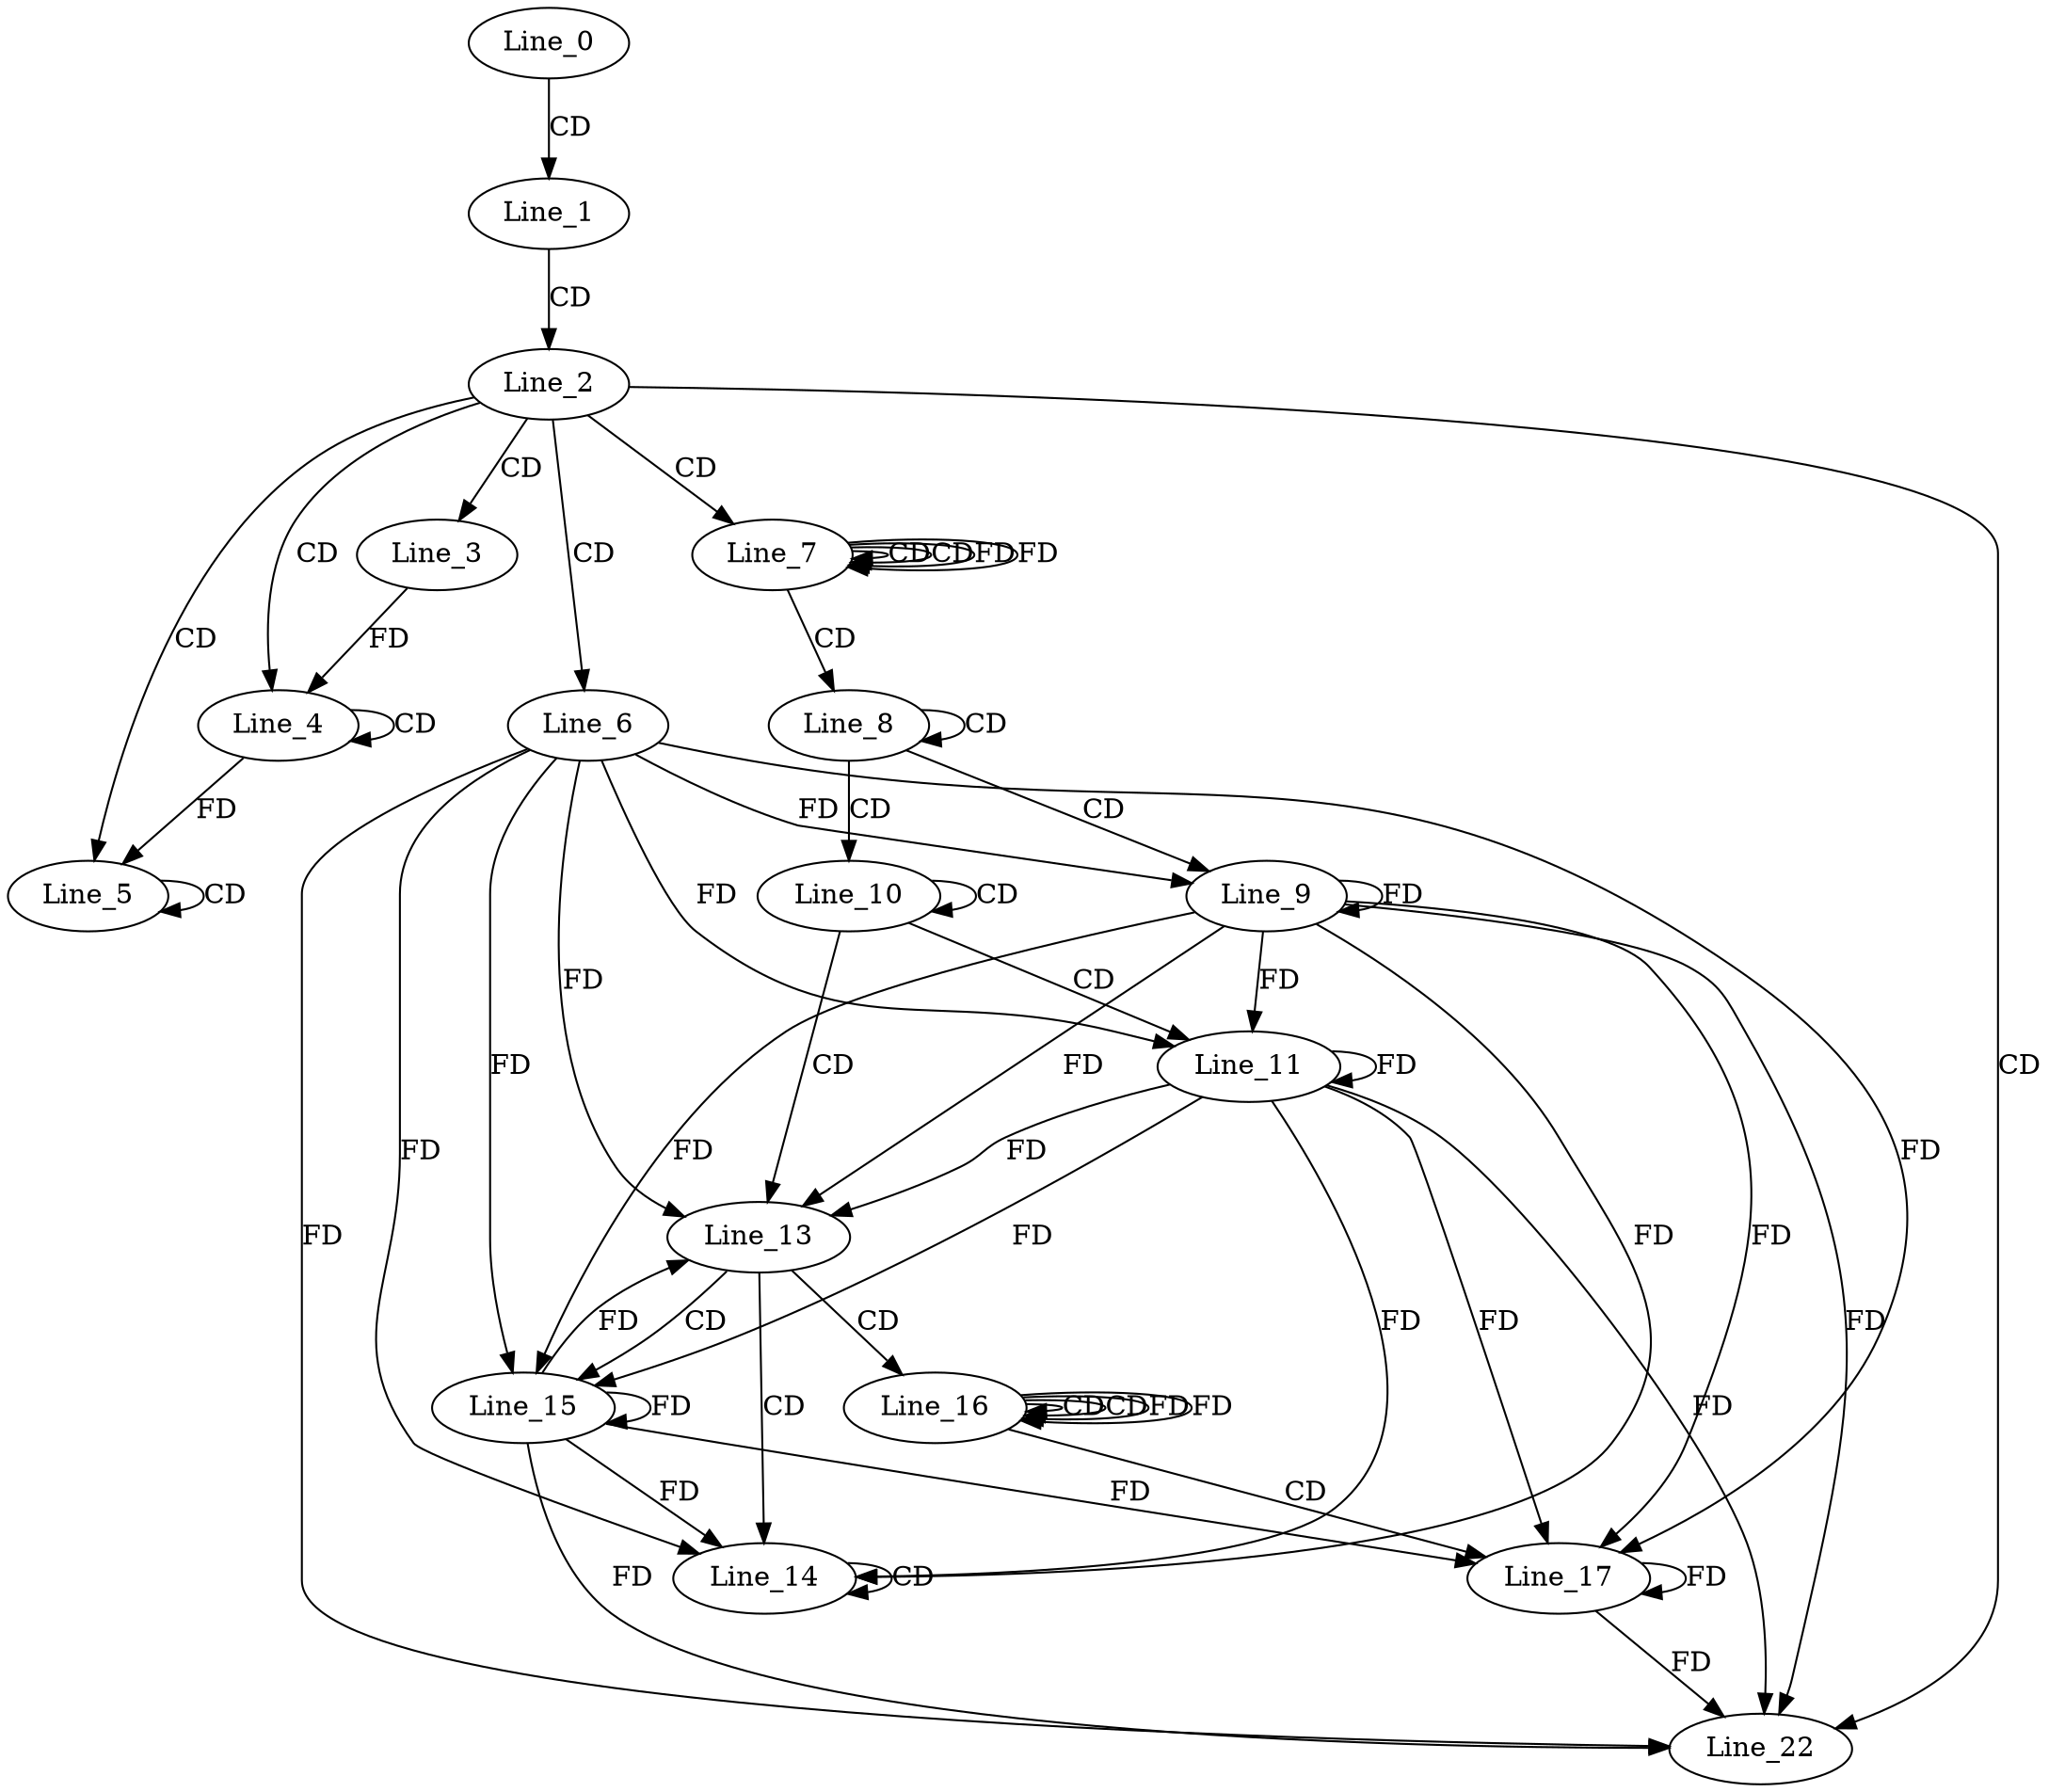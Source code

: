 digraph G {
  Line_0;
  Line_1;
  Line_2;
  Line_3;
  Line_4;
  Line_4;
  Line_5;
  Line_5;
  Line_6;
  Line_7;
  Line_7;
  Line_7;
  Line_8;
  Line_8;
  Line_9;
  Line_10;
  Line_10;
  Line_11;
  Line_13;
  Line_13;
  Line_14;
  Line_14;
  Line_15;
  Line_16;
  Line_16;
  Line_16;
  Line_17;
  Line_22;
  Line_0 -> Line_1 [ label="CD" ];
  Line_1 -> Line_2 [ label="CD" ];
  Line_2 -> Line_3 [ label="CD" ];
  Line_2 -> Line_4 [ label="CD" ];
  Line_4 -> Line_4 [ label="CD" ];
  Line_3 -> Line_4 [ label="FD" ];
  Line_2 -> Line_5 [ label="CD" ];
  Line_5 -> Line_5 [ label="CD" ];
  Line_4 -> Line_5 [ label="FD" ];
  Line_2 -> Line_6 [ label="CD" ];
  Line_2 -> Line_7 [ label="CD" ];
  Line_7 -> Line_7 [ label="CD" ];
  Line_7 -> Line_7 [ label="CD" ];
  Line_7 -> Line_7 [ label="FD" ];
  Line_7 -> Line_8 [ label="CD" ];
  Line_8 -> Line_8 [ label="CD" ];
  Line_8 -> Line_9 [ label="CD" ];
  Line_9 -> Line_9 [ label="FD" ];
  Line_6 -> Line_9 [ label="FD" ];
  Line_8 -> Line_10 [ label="CD" ];
  Line_10 -> Line_10 [ label="CD" ];
  Line_10 -> Line_11 [ label="CD" ];
  Line_9 -> Line_11 [ label="FD" ];
  Line_11 -> Line_11 [ label="FD" ];
  Line_6 -> Line_11 [ label="FD" ];
  Line_10 -> Line_13 [ label="CD" ];
  Line_9 -> Line_13 [ label="FD" ];
  Line_11 -> Line_13 [ label="FD" ];
  Line_6 -> Line_13 [ label="FD" ];
  Line_13 -> Line_14 [ label="CD" ];
  Line_14 -> Line_14 [ label="CD" ];
  Line_9 -> Line_14 [ label="FD" ];
  Line_11 -> Line_14 [ label="FD" ];
  Line_6 -> Line_14 [ label="FD" ];
  Line_13 -> Line_15 [ label="CD" ];
  Line_9 -> Line_15 [ label="FD" ];
  Line_11 -> Line_15 [ label="FD" ];
  Line_15 -> Line_15 [ label="FD" ];
  Line_6 -> Line_15 [ label="FD" ];
  Line_13 -> Line_16 [ label="CD" ];
  Line_16 -> Line_16 [ label="CD" ];
  Line_16 -> Line_16 [ label="CD" ];
  Line_16 -> Line_16 [ label="FD" ];
  Line_16 -> Line_17 [ label="CD" ];
  Line_17 -> Line_17 [ label="FD" ];
  Line_9 -> Line_17 [ label="FD" ];
  Line_11 -> Line_17 [ label="FD" ];
  Line_15 -> Line_17 [ label="FD" ];
  Line_6 -> Line_17 [ label="FD" ];
  Line_2 -> Line_22 [ label="CD" ];
  Line_17 -> Line_22 [ label="FD" ];
  Line_9 -> Line_22 [ label="FD" ];
  Line_11 -> Line_22 [ label="FD" ];
  Line_15 -> Line_22 [ label="FD" ];
  Line_6 -> Line_22 [ label="FD" ];
  Line_7 -> Line_7 [ label="FD" ];
  Line_15 -> Line_13 [ label="FD" ];
  Line_15 -> Line_14 [ label="FD" ];
  Line_16 -> Line_16 [ label="FD" ];
}

